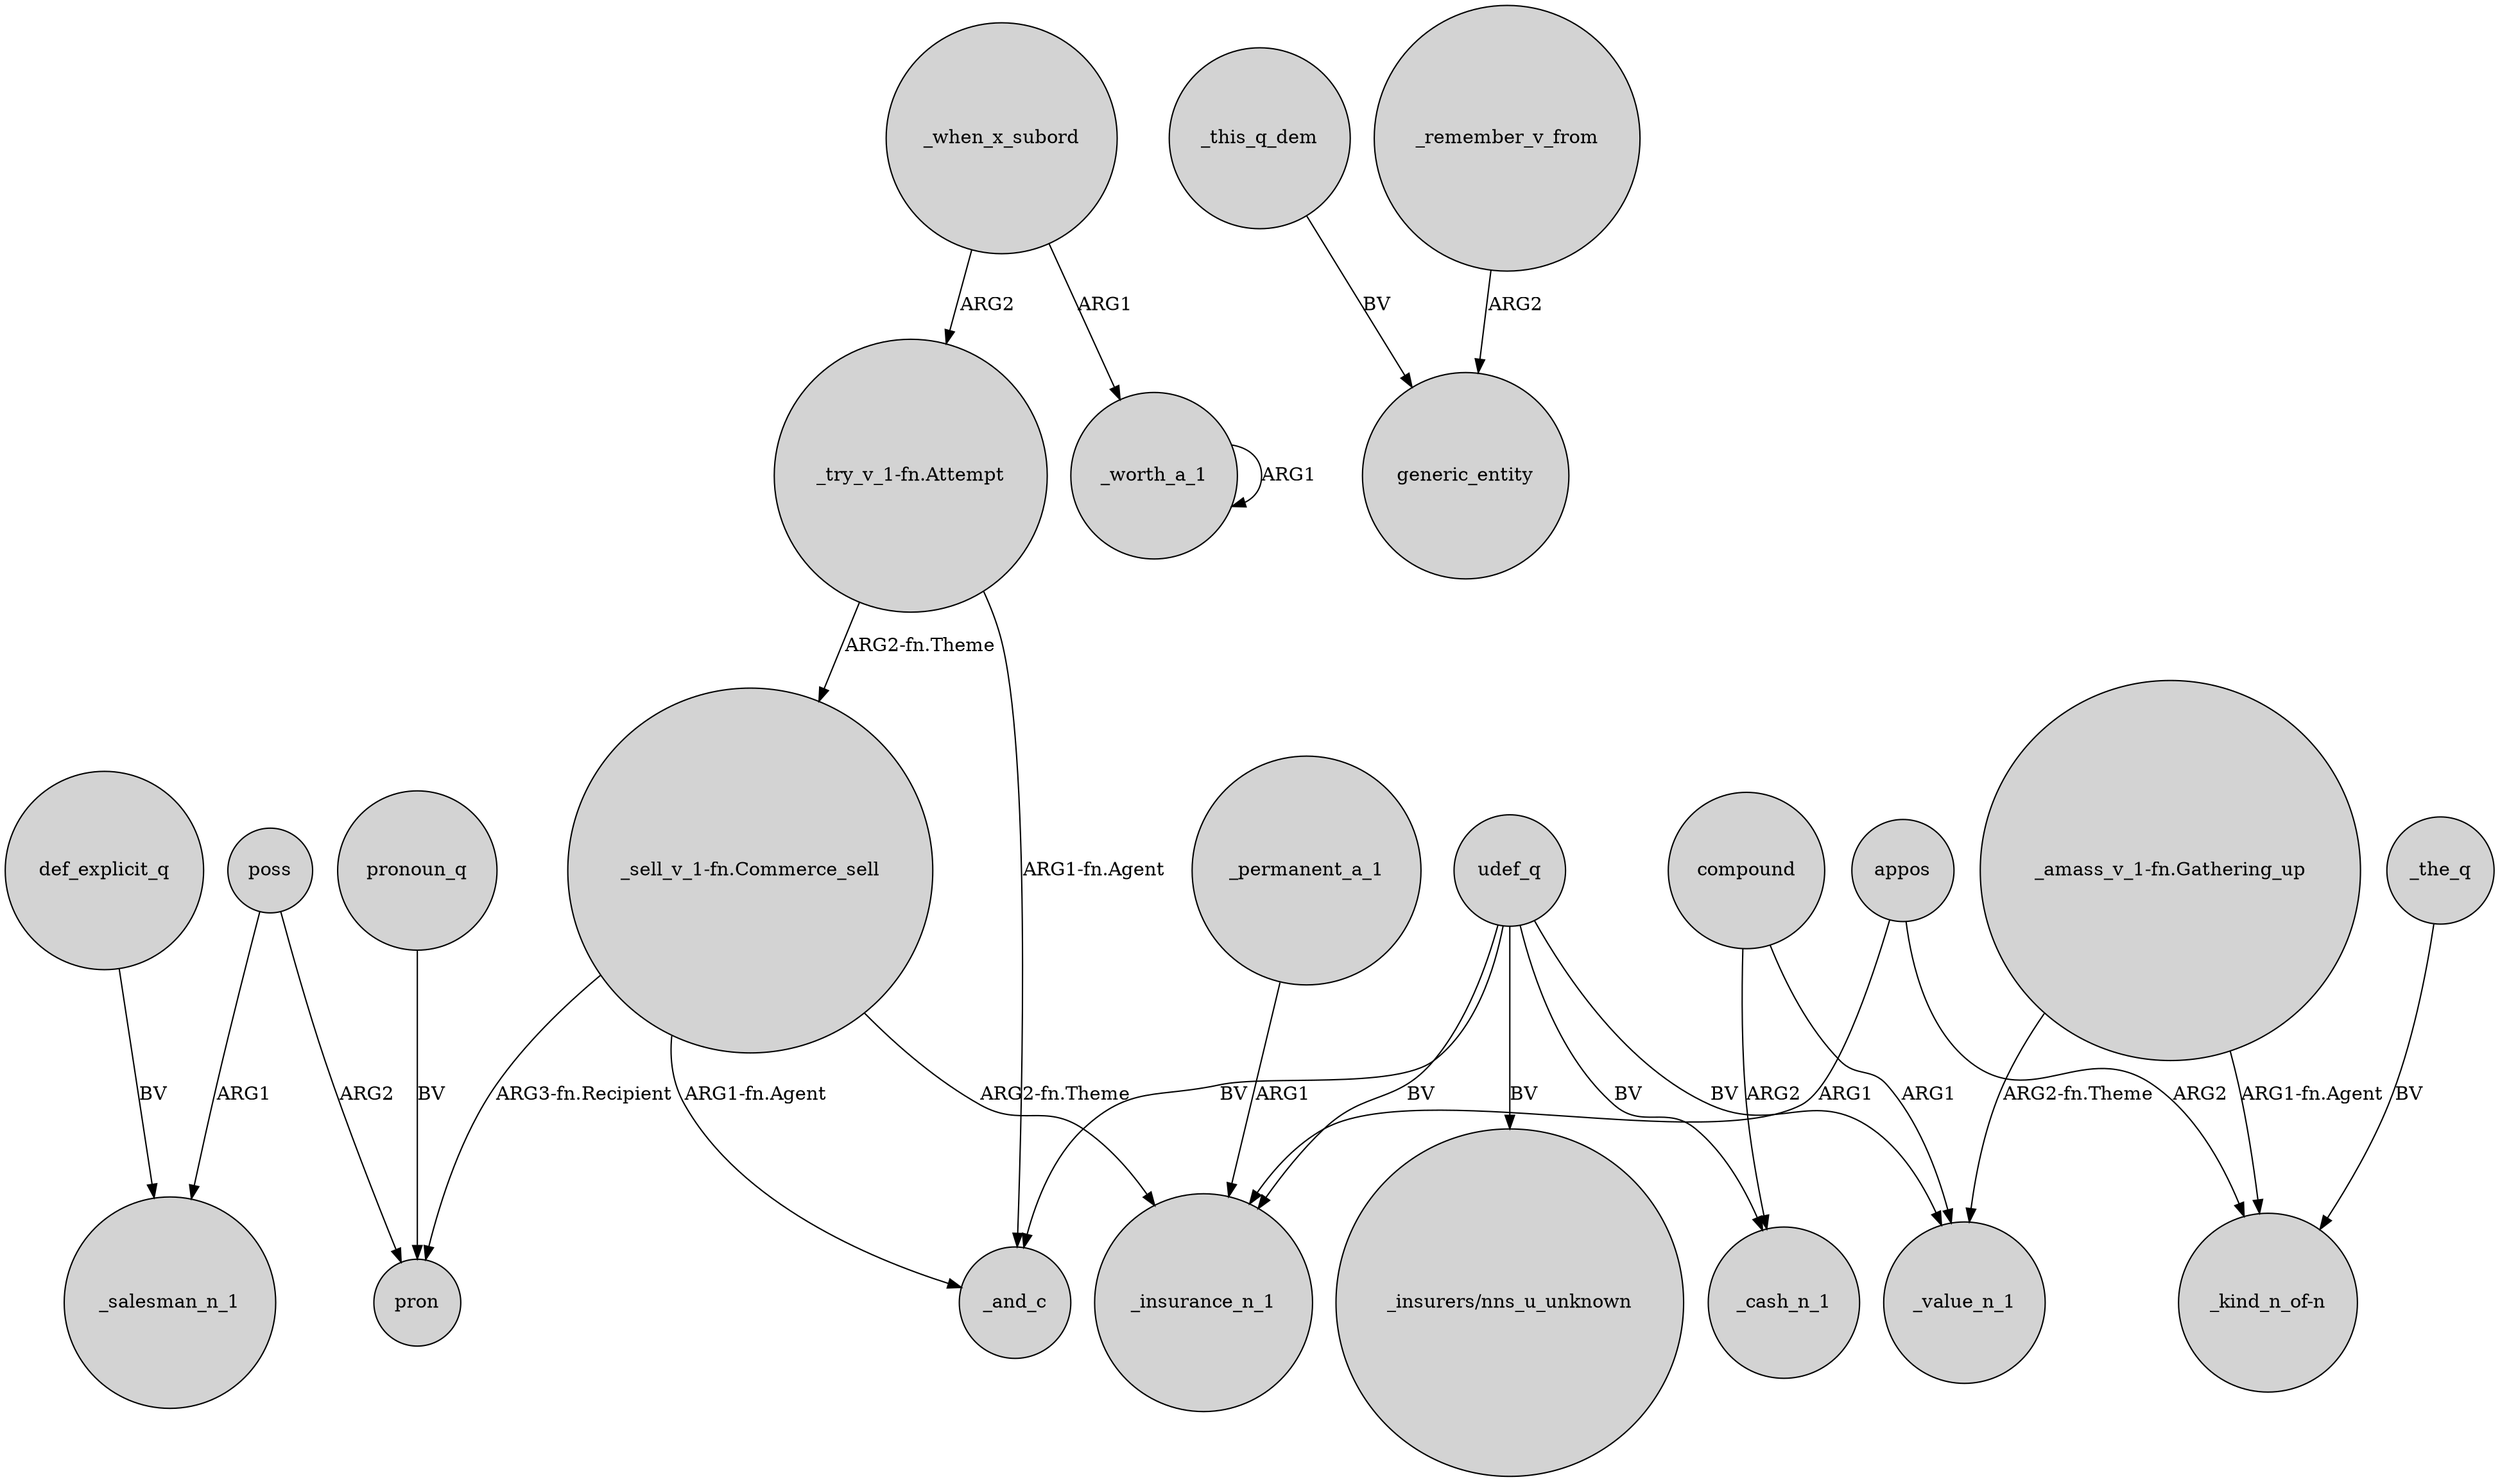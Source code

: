 digraph {
	node [shape=circle style=filled]
	"_sell_v_1-fn.Commerce_sell" -> pron [label="ARG3-fn.Recipient"]
	_permanent_a_1 -> _insurance_n_1 [label=ARG1]
	_worth_a_1 -> _worth_a_1 [label=ARG1]
	poss -> pron [label=ARG2]
	"_sell_v_1-fn.Commerce_sell" -> _insurance_n_1 [label="ARG2-fn.Theme"]
	udef_q -> _cash_n_1 [label=BV]
	udef_q -> _insurance_n_1 [label=BV]
	poss -> _salesman_n_1 [label=ARG1]
	appos -> _insurance_n_1 [label=ARG1]
	pronoun_q -> pron [label=BV]
	"_try_v_1-fn.Attempt" -> _and_c [label="ARG1-fn.Agent"]
	"_amass_v_1-fn.Gathering_up" -> "_kind_n_of-n" [label="ARG1-fn.Agent"]
	_this_q_dem -> generic_entity [label=BV]
	_when_x_subord -> _worth_a_1 [label=ARG1]
	def_explicit_q -> _salesman_n_1 [label=BV]
	_remember_v_from -> generic_entity [label=ARG2]
	"_amass_v_1-fn.Gathering_up" -> _value_n_1 [label="ARG2-fn.Theme"]
	"_sell_v_1-fn.Commerce_sell" -> _and_c [label="ARG1-fn.Agent"]
	appos -> "_kind_n_of-n" [label=ARG2]
	"_try_v_1-fn.Attempt" -> "_sell_v_1-fn.Commerce_sell" [label="ARG2-fn.Theme"]
	udef_q -> _value_n_1 [label=BV]
	compound -> _cash_n_1 [label=ARG2]
	udef_q -> "_insurers/nns_u_unknown" [label=BV]
	_when_x_subord -> "_try_v_1-fn.Attempt" [label=ARG2]
	udef_q -> _and_c [label=BV]
	compound -> _value_n_1 [label=ARG1]
	_the_q -> "_kind_n_of-n" [label=BV]
}
